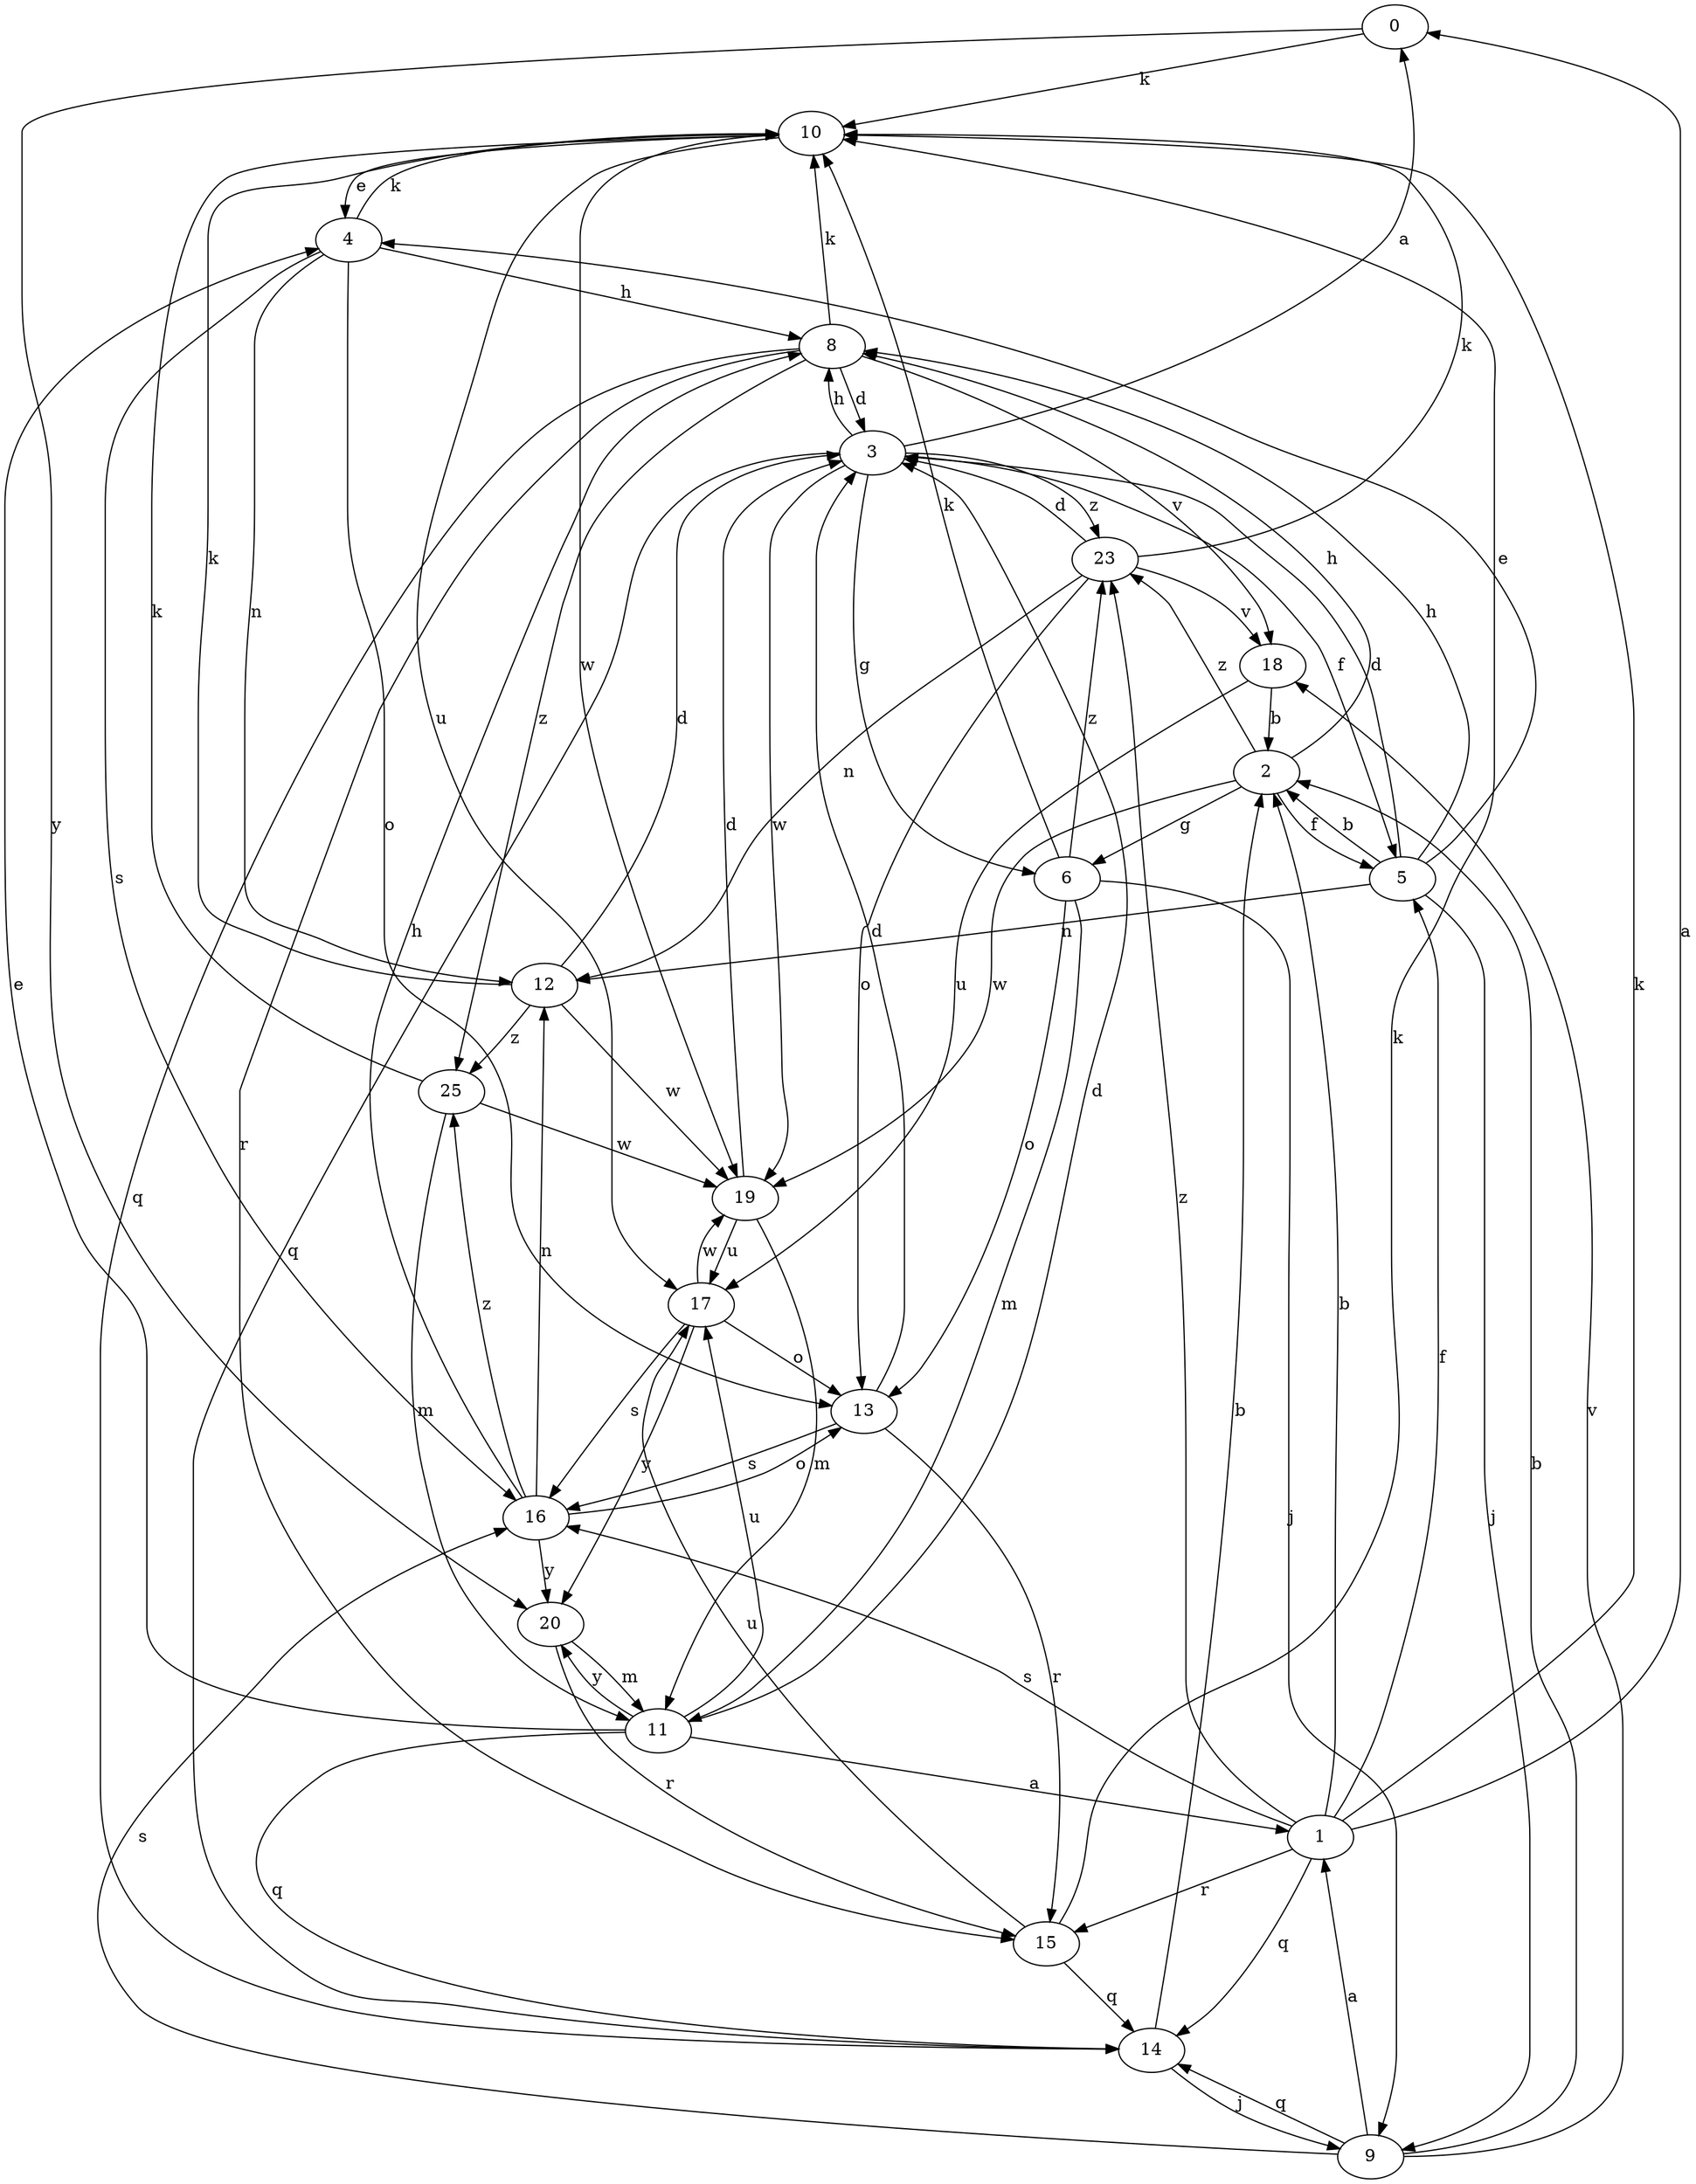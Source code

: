 strict digraph  {
0;
1;
2;
3;
4;
5;
6;
8;
9;
10;
11;
12;
13;
14;
15;
16;
17;
18;
19;
20;
23;
25;
0 -> 10  [label=k];
0 -> 20  [label=y];
1 -> 0  [label=a];
1 -> 2  [label=b];
1 -> 5  [label=f];
1 -> 10  [label=k];
1 -> 14  [label=q];
1 -> 15  [label=r];
1 -> 16  [label=s];
1 -> 23  [label=z];
2 -> 5  [label=f];
2 -> 6  [label=g];
2 -> 8  [label=h];
2 -> 19  [label=w];
2 -> 23  [label=z];
3 -> 0  [label=a];
3 -> 5  [label=f];
3 -> 6  [label=g];
3 -> 8  [label=h];
3 -> 14  [label=q];
3 -> 19  [label=w];
3 -> 23  [label=z];
4 -> 8  [label=h];
4 -> 10  [label=k];
4 -> 12  [label=n];
4 -> 13  [label=o];
4 -> 16  [label=s];
5 -> 2  [label=b];
5 -> 3  [label=d];
5 -> 4  [label=e];
5 -> 8  [label=h];
5 -> 9  [label=j];
5 -> 12  [label=n];
6 -> 9  [label=j];
6 -> 10  [label=k];
6 -> 11  [label=m];
6 -> 13  [label=o];
6 -> 23  [label=z];
8 -> 3  [label=d];
8 -> 10  [label=k];
8 -> 14  [label=q];
8 -> 15  [label=r];
8 -> 18  [label=v];
8 -> 25  [label=z];
9 -> 1  [label=a];
9 -> 2  [label=b];
9 -> 14  [label=q];
9 -> 16  [label=s];
9 -> 18  [label=v];
10 -> 4  [label=e];
10 -> 17  [label=u];
10 -> 19  [label=w];
11 -> 1  [label=a];
11 -> 3  [label=d];
11 -> 4  [label=e];
11 -> 14  [label=q];
11 -> 17  [label=u];
11 -> 20  [label=y];
12 -> 3  [label=d];
12 -> 10  [label=k];
12 -> 19  [label=w];
12 -> 25  [label=z];
13 -> 3  [label=d];
13 -> 15  [label=r];
13 -> 16  [label=s];
14 -> 2  [label=b];
14 -> 9  [label=j];
15 -> 10  [label=k];
15 -> 14  [label=q];
15 -> 17  [label=u];
16 -> 8  [label=h];
16 -> 12  [label=n];
16 -> 13  [label=o];
16 -> 20  [label=y];
16 -> 25  [label=z];
17 -> 13  [label=o];
17 -> 16  [label=s];
17 -> 19  [label=w];
17 -> 20  [label=y];
18 -> 2  [label=b];
18 -> 17  [label=u];
19 -> 3  [label=d];
19 -> 11  [label=m];
19 -> 17  [label=u];
20 -> 11  [label=m];
20 -> 15  [label=r];
23 -> 3  [label=d];
23 -> 10  [label=k];
23 -> 12  [label=n];
23 -> 13  [label=o];
23 -> 18  [label=v];
25 -> 10  [label=k];
25 -> 11  [label=m];
25 -> 19  [label=w];
}
